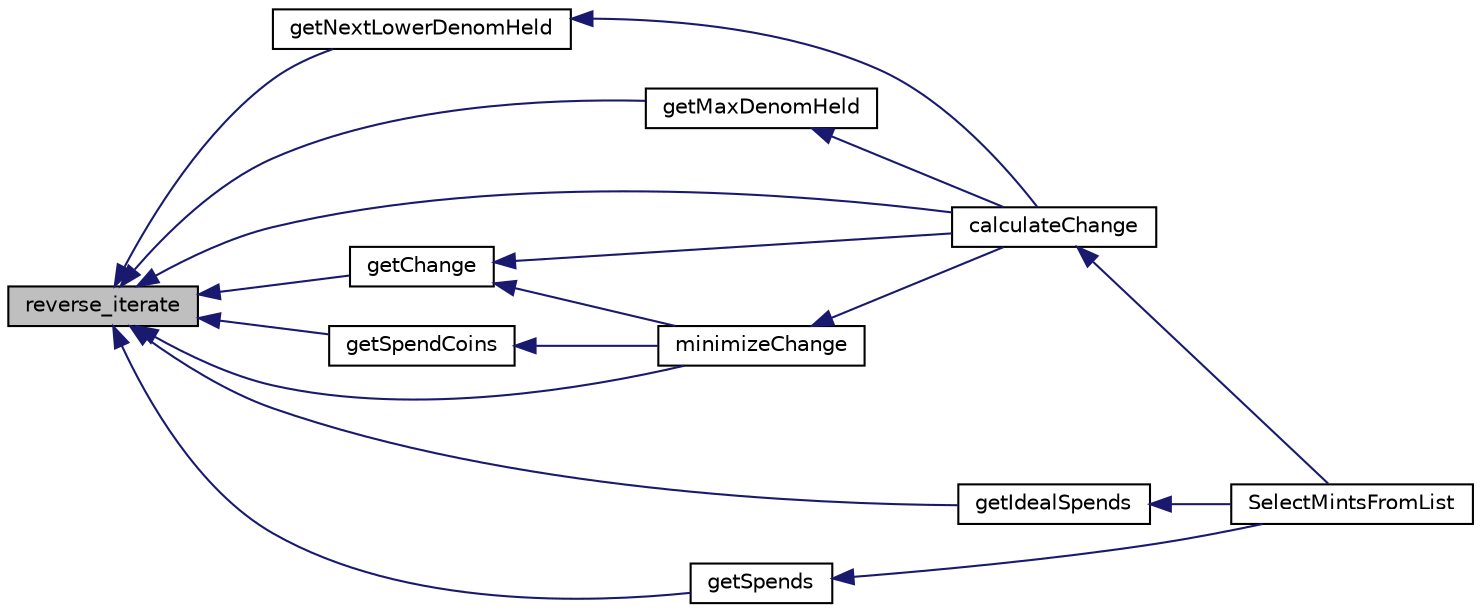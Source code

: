 digraph "reverse_iterate"
{
  edge [fontname="Helvetica",fontsize="10",labelfontname="Helvetica",labelfontsize="10"];
  node [fontname="Helvetica",fontsize="10",shape=record];
  rankdir="LR";
  Node1 [label="reverse_iterate",height=0.2,width=0.4,color="black", fillcolor="grey75", style="filled", fontcolor="black"];
  Node1 -> Node2 [dir="back",color="midnightblue",fontsize="10",style="solid",fontname="Helvetica"];
  Node2 [label="getMaxDenomHeld",height=0.2,width=0.4,color="black", fillcolor="white", style="filled",URL="$denomination__functions_8cpp.html#a75982e7e2798b1ce0d17fb852c13a494"];
  Node2 -> Node3 [dir="back",color="midnightblue",fontsize="10",style="solid",fontname="Helvetica"];
  Node3 [label="calculateChange",height=0.2,width=0.4,color="black", fillcolor="white", style="filled",URL="$denomination__functions_8h.html#ad63ca223f7f06fc93de604662d54d7fd"];
  Node3 -> Node4 [dir="back",color="midnightblue",fontsize="10",style="solid",fontname="Helvetica"];
  Node4 [label="SelectMintsFromList",height=0.2,width=0.4,color="black", fillcolor="white", style="filled",URL="$denomination__functions_8h.html#a76403a7bb4c60f165d5925ed643a67a7"];
  Node1 -> Node5 [dir="back",color="midnightblue",fontsize="10",style="solid",fontname="Helvetica"];
  Node5 [label="getSpendCoins",height=0.2,width=0.4,color="black", fillcolor="white", style="filled",URL="$denomination__functions_8cpp.html#a317a22bc8cf40ac164c2704cf7a9f87a"];
  Node5 -> Node6 [dir="back",color="midnightblue",fontsize="10",style="solid",fontname="Helvetica"];
  Node6 [label="minimizeChange",height=0.2,width=0.4,color="black", fillcolor="white", style="filled",URL="$denomination__functions_8cpp.html#a4984e77265c9f9a0302b86d9ed8e0cb4"];
  Node6 -> Node3 [dir="back",color="midnightblue",fontsize="10",style="solid",fontname="Helvetica"];
  Node1 -> Node7 [dir="back",color="midnightblue",fontsize="10",style="solid",fontname="Helvetica"];
  Node7 [label="getChange",height=0.2,width=0.4,color="black", fillcolor="white", style="filled",URL="$denomination__functions_8cpp.html#a7cc7c1d1f067baa67c3d07e51a01a23b"];
  Node7 -> Node6 [dir="back",color="midnightblue",fontsize="10",style="solid",fontname="Helvetica"];
  Node7 -> Node3 [dir="back",color="midnightblue",fontsize="10",style="solid",fontname="Helvetica"];
  Node1 -> Node8 [dir="back",color="midnightblue",fontsize="10",style="solid",fontname="Helvetica"];
  Node8 [label="getIdealSpends",height=0.2,width=0.4,color="black", fillcolor="white", style="filled",URL="$denomination__functions_8cpp.html#a03cd990a7a83a0c634a42941e5bdeab2"];
  Node8 -> Node4 [dir="back",color="midnightblue",fontsize="10",style="solid",fontname="Helvetica"];
  Node1 -> Node9 [dir="back",color="midnightblue",fontsize="10",style="solid",fontname="Helvetica"];
  Node9 [label="getSpends",height=0.2,width=0.4,color="black", fillcolor="white", style="filled",URL="$denomination__functions_8cpp.html#a0a0d845289d8a65eeacd95eb4fbb3b44"];
  Node9 -> Node4 [dir="back",color="midnightblue",fontsize="10",style="solid",fontname="Helvetica"];
  Node1 -> Node10 [dir="back",color="midnightblue",fontsize="10",style="solid",fontname="Helvetica"];
  Node10 [label="getNextLowerDenomHeld",height=0.2,width=0.4,color="black", fillcolor="white", style="filled",URL="$denomination__functions_8cpp.html#a3e508ca01a77d868ccb946b3eb0daf26"];
  Node10 -> Node3 [dir="back",color="midnightblue",fontsize="10",style="solid",fontname="Helvetica"];
  Node1 -> Node6 [dir="back",color="midnightblue",fontsize="10",style="solid",fontname="Helvetica"];
  Node1 -> Node3 [dir="back",color="midnightblue",fontsize="10",style="solid",fontname="Helvetica"];
}
